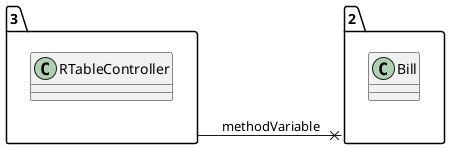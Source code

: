 @startuml 
allow_mixing
left to right direction
package "3"{
class RTableController

}
package "2"{
class Bill

}
"3" --x "2":methodVariable
@enduml